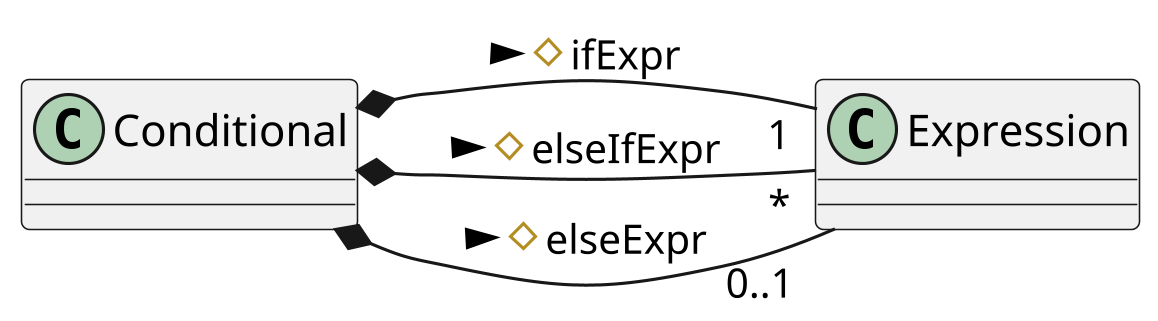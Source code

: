 @startuml
left to right direction
skinparam dpi 300

class Conditional

Conditional *-- "1" Expression : # ifExpr >
Conditional *-- "*" Expression : # elseIfExpr >
Conditional *-- "0..1" Expression : # elseExpr >

@enduml